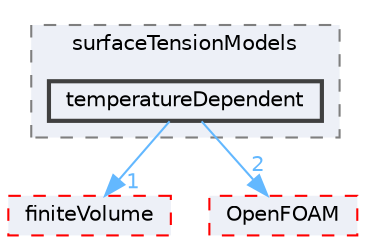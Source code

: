 digraph "src/transportModels/interfaceProperties/surfaceTensionModels/temperatureDependent"
{
 // LATEX_PDF_SIZE
  bgcolor="transparent";
  edge [fontname=Helvetica,fontsize=10,labelfontname=Helvetica,labelfontsize=10];
  node [fontname=Helvetica,fontsize=10,shape=box,height=0.2,width=0.4];
  compound=true
  subgraph clusterdir_dc92906025d300e07c2d328d2da6891d {
    graph [ bgcolor="#edf0f7", pencolor="grey50", label="surfaceTensionModels", fontname=Helvetica,fontsize=10 style="filled,dashed", URL="dir_dc92906025d300e07c2d328d2da6891d.html",tooltip=""]
  dir_8f7a547b59131362f432ed0c5152364b [label="temperatureDependent", fillcolor="#edf0f7", color="grey25", style="filled,bold", URL="dir_8f7a547b59131362f432ed0c5152364b.html",tooltip=""];
  }
  dir_9bd15774b555cf7259a6fa18f99fe99b [label="finiteVolume", fillcolor="#edf0f7", color="red", style="filled,dashed", URL="dir_9bd15774b555cf7259a6fa18f99fe99b.html",tooltip=""];
  dir_c5473ff19b20e6ec4dfe5c310b3778a8 [label="OpenFOAM", fillcolor="#edf0f7", color="red", style="filled,dashed", URL="dir_c5473ff19b20e6ec4dfe5c310b3778a8.html",tooltip=""];
  dir_8f7a547b59131362f432ed0c5152364b->dir_9bd15774b555cf7259a6fa18f99fe99b [headlabel="1", labeldistance=1.5 headhref="dir_003969_001387.html" href="dir_003969_001387.html" color="steelblue1" fontcolor="steelblue1"];
  dir_8f7a547b59131362f432ed0c5152364b->dir_c5473ff19b20e6ec4dfe5c310b3778a8 [headlabel="2", labeldistance=1.5 headhref="dir_003969_002695.html" href="dir_003969_002695.html" color="steelblue1" fontcolor="steelblue1"];
}
